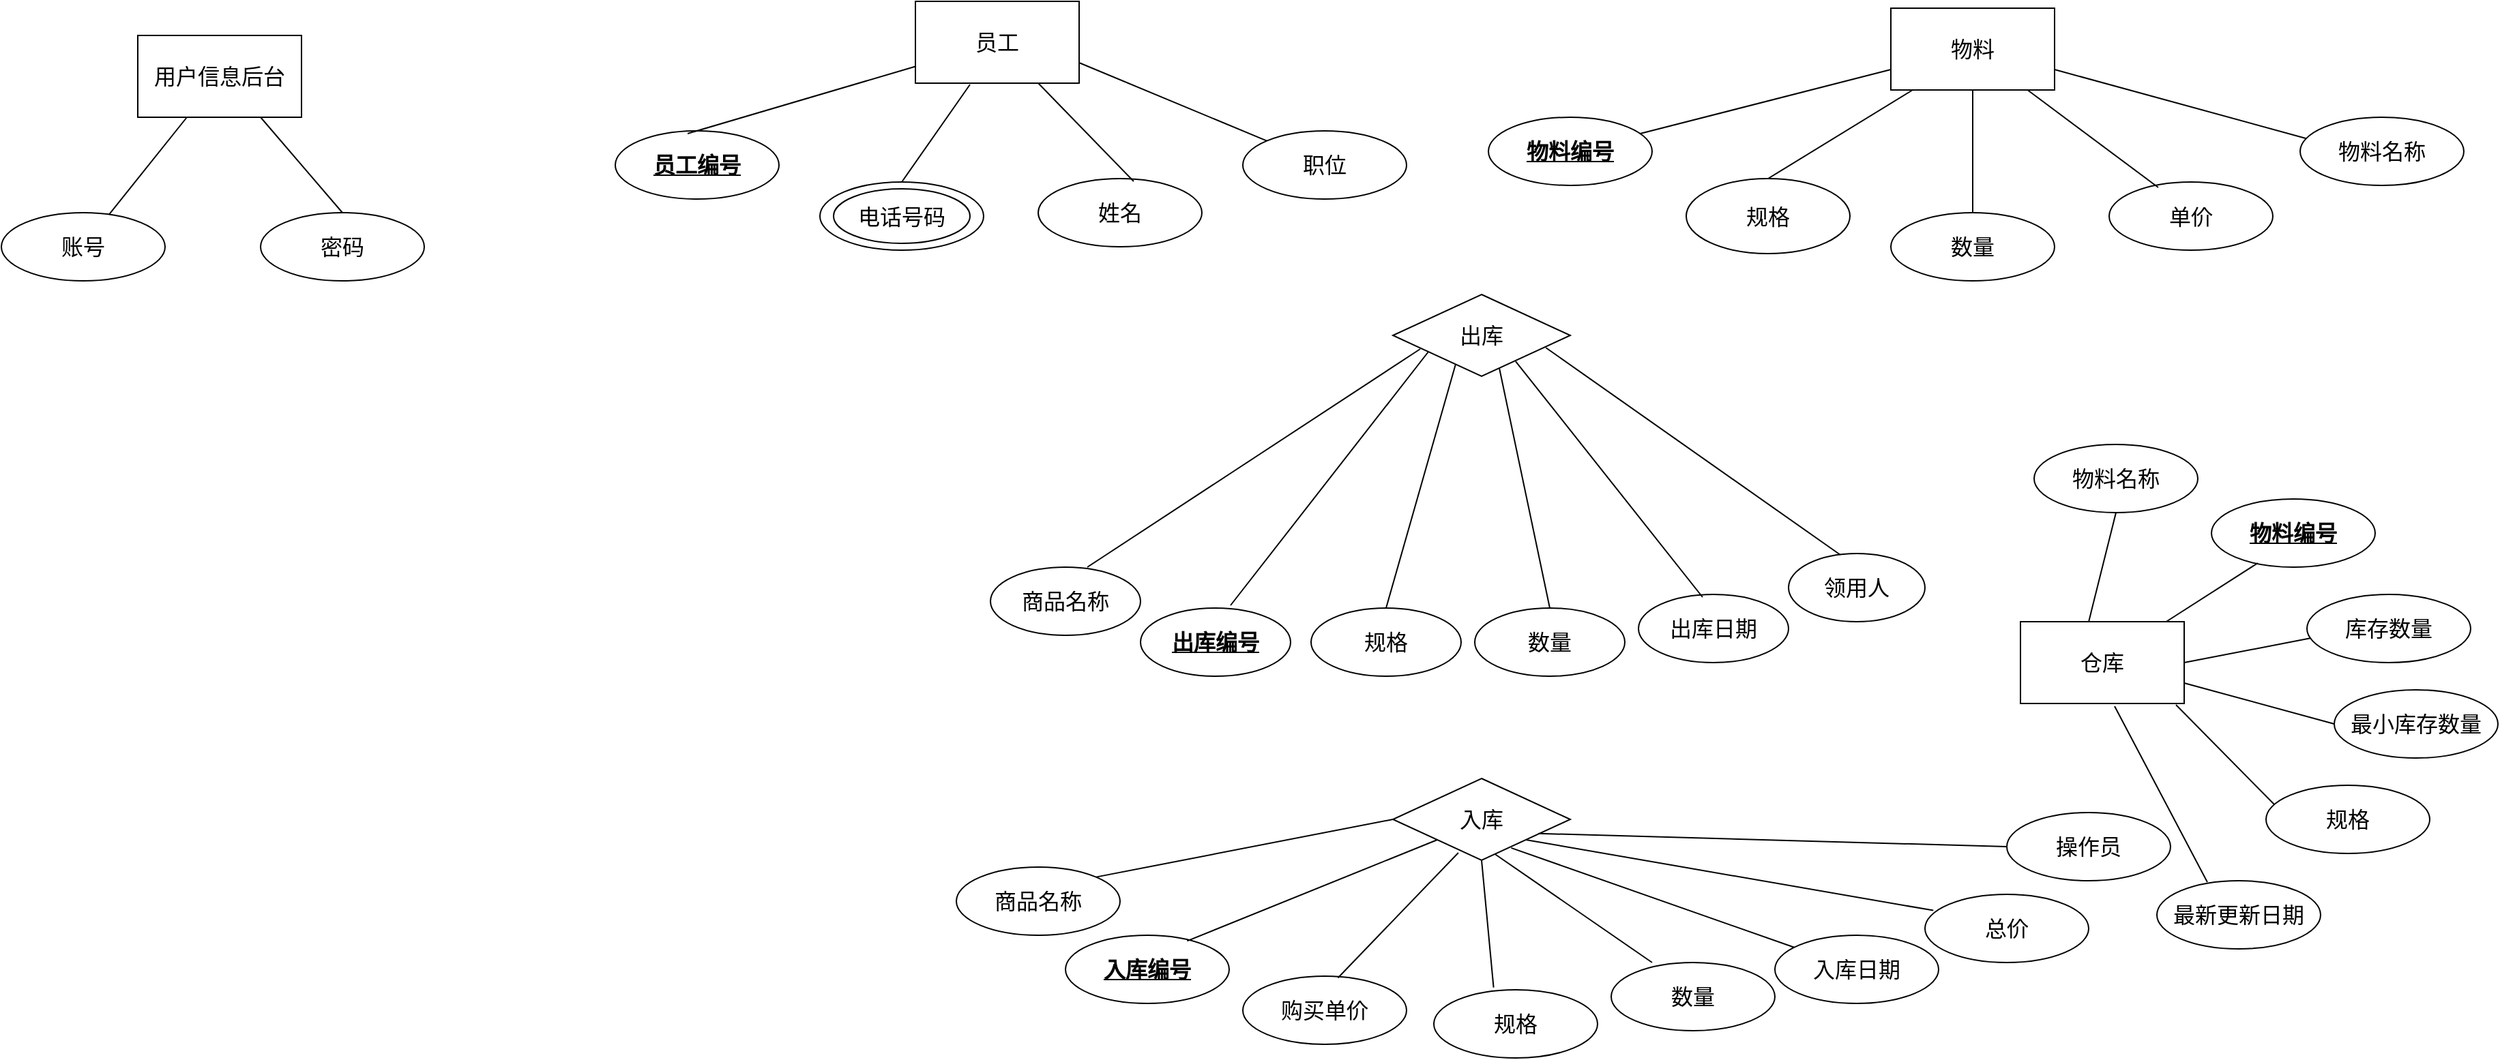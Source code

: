 <mxfile version="14.4.8" type="github">
  <diagram id="3x-6C-0-K-5pdHILHHV8" name="Page-1">
    <mxGraphModel dx="1424" dy="752" grid="1" gridSize="10" guides="1" tooltips="1" connect="1" arrows="1" fold="1" page="1" pageScale="1" pageWidth="3300" pageHeight="4681" math="0" shadow="0">
      <root>
        <mxCell id="0" />
        <mxCell id="1" parent="0" />
        <mxCell id="z2U0kG40jGPZimGbsGk0-105" value="物料" style="rounded=0;whiteSpace=wrap;html=1;fontSize=16;fontStyle=0" vertex="1" parent="1">
          <mxGeometry x="1415" y="200" width="120" height="60" as="geometry" />
        </mxCell>
        <mxCell id="z2U0kG40jGPZimGbsGk0-106" value="" style="endArrow=none;html=1;exitX=0;exitY=0.75;exitDx=0;exitDy=0;fontSize=16;fontStyle=0;" edge="1" source="z2U0kG40jGPZimGbsGk0-105" target="z2U0kG40jGPZimGbsGk0-107" parent="1">
          <mxGeometry width="50" height="50" relative="1" as="geometry">
            <mxPoint x="1425" y="180" as="sourcePoint" />
            <mxPoint x="1605" y="190" as="targetPoint" />
          </mxGeometry>
        </mxCell>
        <mxCell id="z2U0kG40jGPZimGbsGk0-107" value="物料编号" style="ellipse;whiteSpace=wrap;html=1;fontStyle=5;fontSize=16;" vertex="1" parent="1">
          <mxGeometry x="1120" y="280" width="120" height="50" as="geometry" />
        </mxCell>
        <mxCell id="z2U0kG40jGPZimGbsGk0-108" value="" style="endArrow=none;html=1;exitX=1;exitY=0.75;exitDx=0;exitDy=0;fontSize=16;fontStyle=0;entryX=0.05;entryY=0.32;entryDx=0;entryDy=0;entryPerimeter=0;" edge="1" source="z2U0kG40jGPZimGbsGk0-105" target="z2U0kG40jGPZimGbsGk0-109" parent="1">
          <mxGeometry width="50" height="50" relative="1" as="geometry">
            <mxPoint x="1565" y="320" as="sourcePoint" />
            <mxPoint x="1710" y="300" as="targetPoint" />
          </mxGeometry>
        </mxCell>
        <mxCell id="z2U0kG40jGPZimGbsGk0-109" value="物料名称" style="ellipse;whiteSpace=wrap;html=1;fontSize=16;fontStyle=0" vertex="1" parent="1">
          <mxGeometry x="1715" y="280" width="120" height="50" as="geometry" />
        </mxCell>
        <mxCell id="z2U0kG40jGPZimGbsGk0-110" value="单价" style="ellipse;whiteSpace=wrap;html=1;fontSize=16;fontStyle=0" vertex="1" parent="1">
          <mxGeometry x="1575" y="327.5" width="120" height="50" as="geometry" />
        </mxCell>
        <mxCell id="z2U0kG40jGPZimGbsGk0-111" value="" style="endArrow=none;html=1;entryX=0.3;entryY=0.08;entryDx=0;entryDy=0;fontSize=16;fontStyle=0;entryPerimeter=0;" edge="1" source="z2U0kG40jGPZimGbsGk0-105" target="z2U0kG40jGPZimGbsGk0-110" parent="1">
          <mxGeometry width="50" height="50" relative="1" as="geometry">
            <mxPoint x="1525" y="350" as="sourcePoint" />
            <mxPoint x="1585" y="340" as="targetPoint" />
          </mxGeometry>
        </mxCell>
        <mxCell id="z2U0kG40jGPZimGbsGk0-112" value="规格" style="ellipse;whiteSpace=wrap;html=1;fontSize=16;fontStyle=0" vertex="1" parent="1">
          <mxGeometry x="1265" y="325" width="120" height="55" as="geometry" />
        </mxCell>
        <mxCell id="z2U0kG40jGPZimGbsGk0-113" value="" style="endArrow=none;html=1;exitX=0.133;exitY=1;exitDx=0;exitDy=0;entryX=0.5;entryY=0;entryDx=0;entryDy=0;fontSize=16;fontStyle=0;exitPerimeter=0;" edge="1" source="z2U0kG40jGPZimGbsGk0-105" target="z2U0kG40jGPZimGbsGk0-112" parent="1">
          <mxGeometry width="50" height="50" relative="1" as="geometry">
            <mxPoint x="1445" y="420" as="sourcePoint" />
            <mxPoint x="1585" y="410" as="targetPoint" />
          </mxGeometry>
        </mxCell>
        <mxCell id="z2U0kG40jGPZimGbsGk0-114" value="数量" style="ellipse;whiteSpace=wrap;html=1;fontSize=16;fontStyle=0" vertex="1" parent="1">
          <mxGeometry x="1415" y="350" width="120" height="50" as="geometry" />
        </mxCell>
        <mxCell id="z2U0kG40jGPZimGbsGk0-115" value="" style="endArrow=none;html=1;exitX=0.5;exitY=1;exitDx=0;exitDy=0;fontSize=16;fontStyle=0;entryX=0.5;entryY=0;entryDx=0;entryDy=0;" edge="1" source="z2U0kG40jGPZimGbsGk0-105" parent="1" target="z2U0kG40jGPZimGbsGk0-114">
          <mxGeometry width="50" height="50" relative="1" as="geometry">
            <mxPoint x="1515" y="190" as="sourcePoint" />
            <mxPoint x="1365" y="150" as="targetPoint" />
          </mxGeometry>
        </mxCell>
        <mxCell id="z2U0kG40jGPZimGbsGk0-116" value="员工" style="rounded=0;whiteSpace=wrap;html=1;fontSize=16;fontStyle=0" vertex="1" parent="1">
          <mxGeometry x="700" y="195" width="120" height="60" as="geometry" />
        </mxCell>
        <mxCell id="z2U0kG40jGPZimGbsGk0-119" value="" style="ellipse;whiteSpace=wrap;html=1;fontSize=16;fontStyle=0" vertex="1" parent="1">
          <mxGeometry x="630" y="327.5" width="120" height="50" as="geometry" />
        </mxCell>
        <mxCell id="z2U0kG40jGPZimGbsGk0-120" value="姓名" style="ellipse;whiteSpace=wrap;html=1;fontSize=16;fontStyle=0" vertex="1" parent="1">
          <mxGeometry x="790" y="325" width="120" height="50" as="geometry" />
        </mxCell>
        <mxCell id="z2U0kG40jGPZimGbsGk0-121" value="职位" style="ellipse;whiteSpace=wrap;html=1;fontSize=16;fontStyle=0" vertex="1" parent="1">
          <mxGeometry x="940" y="290" width="120" height="50" as="geometry" />
        </mxCell>
        <mxCell id="z2U0kG40jGPZimGbsGk0-122" value="&lt;u style=&quot;font-size: 16px;&quot;&gt;员工编号&lt;/u&gt;" style="ellipse;whiteSpace=wrap;html=1;fontSize=16;fontStyle=1" vertex="1" parent="1">
          <mxGeometry x="480" y="290" width="120" height="50" as="geometry" />
        </mxCell>
        <mxCell id="z2U0kG40jGPZimGbsGk0-123" value="电话号码" style="ellipse;whiteSpace=wrap;html=1;fontSize=16;fontStyle=0" vertex="1" parent="1">
          <mxGeometry x="640" y="332.5" width="100" height="40" as="geometry" />
        </mxCell>
        <mxCell id="z2U0kG40jGPZimGbsGk0-124" value="" style="endArrow=none;html=1;entryX=0.442;entryY=0.04;entryDx=0;entryDy=0;fontSize=16;fontStyle=0;entryPerimeter=0;" edge="1" source="z2U0kG40jGPZimGbsGk0-116" target="z2U0kG40jGPZimGbsGk0-122" parent="1">
          <mxGeometry width="50" height="50" relative="1" as="geometry">
            <mxPoint x="700" y="205" as="sourcePoint" />
            <mxPoint x="750" y="155" as="targetPoint" />
          </mxGeometry>
        </mxCell>
        <mxCell id="z2U0kG40jGPZimGbsGk0-125" value="" style="endArrow=none;html=1;entryX=0.5;entryY=0;entryDx=0;entryDy=0;fontSize=16;fontStyle=0;" edge="1" target="z2U0kG40jGPZimGbsGk0-119" parent="1">
          <mxGeometry width="50" height="50" relative="1" as="geometry">
            <mxPoint x="740" y="256" as="sourcePoint" />
            <mxPoint x="760" y="335" as="targetPoint" />
          </mxGeometry>
        </mxCell>
        <mxCell id="z2U0kG40jGPZimGbsGk0-126" value="" style="endArrow=none;html=1;entryX=0.583;entryY=0.04;entryDx=0;entryDy=0;exitX=0.75;exitY=1;exitDx=0;exitDy=0;fontSize=16;fontStyle=0;entryPerimeter=0;" edge="1" source="z2U0kG40jGPZimGbsGk0-116" target="z2U0kG40jGPZimGbsGk0-120" parent="1">
          <mxGeometry width="50" height="50" relative="1" as="geometry">
            <mxPoint x="620" y="425" as="sourcePoint" />
            <mxPoint x="670" y="375" as="targetPoint" />
          </mxGeometry>
        </mxCell>
        <mxCell id="z2U0kG40jGPZimGbsGk0-127" value="" style="endArrow=none;html=1;fontSize=16;fontStyle=0;exitX=1;exitY=0.75;exitDx=0;exitDy=0;" edge="1" parent="1" source="z2U0kG40jGPZimGbsGk0-116" target="z2U0kG40jGPZimGbsGk0-121">
          <mxGeometry width="50" height="50" relative="1" as="geometry">
            <mxPoint x="820" y="195" as="sourcePoint" />
            <mxPoint x="870" y="145" as="targetPoint" />
          </mxGeometry>
        </mxCell>
        <mxCell id="z2U0kG40jGPZimGbsGk0-129" value="仓库" style="rounded=0;whiteSpace=wrap;html=1;fontSize=16;fontStyle=0" vertex="1" parent="1">
          <mxGeometry x="1510" y="650" width="120" height="60" as="geometry" />
        </mxCell>
        <mxCell id="z2U0kG40jGPZimGbsGk0-130" value="入库" style="rhombus;whiteSpace=wrap;html=1;fontSize=16;fontStyle=0" vertex="1" parent="1">
          <mxGeometry x="1050" y="765" width="130" height="60" as="geometry" />
        </mxCell>
        <mxCell id="z2U0kG40jGPZimGbsGk0-131" value="出库" style="rhombus;whiteSpace=wrap;html=1;fontSize=16;fontStyle=0" vertex="1" parent="1">
          <mxGeometry x="1050" y="410" width="130" height="60" as="geometry" />
        </mxCell>
        <mxCell id="z2U0kG40jGPZimGbsGk0-132" value="物料编号" style="ellipse;whiteSpace=wrap;html=1;fontStyle=5;fontSize=16;" vertex="1" parent="1">
          <mxGeometry x="1650" y="560" width="120" height="50" as="geometry" />
        </mxCell>
        <mxCell id="z2U0kG40jGPZimGbsGk0-133" value="库存数量" style="ellipse;whiteSpace=wrap;html=1;fontSize=16;fontStyle=0" vertex="1" parent="1">
          <mxGeometry x="1720" y="630" width="120" height="50" as="geometry" />
        </mxCell>
        <mxCell id="z2U0kG40jGPZimGbsGk0-134" value="规格" style="ellipse;whiteSpace=wrap;html=1;fontSize=16;fontStyle=0" vertex="1" parent="1">
          <mxGeometry x="1690" y="770" width="120" height="50" as="geometry" />
        </mxCell>
        <mxCell id="z2U0kG40jGPZimGbsGk0-135" value="最新更新日期" style="ellipse;whiteSpace=wrap;html=1;fontSize=16;fontStyle=0" vertex="1" parent="1">
          <mxGeometry x="1610" y="840" width="120" height="50" as="geometry" />
        </mxCell>
        <mxCell id="z2U0kG40jGPZimGbsGk0-136" value="物料名称" style="ellipse;whiteSpace=wrap;html=1;fontSize=16;fontStyle=0" vertex="1" parent="1">
          <mxGeometry x="1520" y="520" width="120" height="50" as="geometry" />
        </mxCell>
        <mxCell id="z2U0kG40jGPZimGbsGk0-137" value="最小库存数量" style="ellipse;whiteSpace=wrap;html=1;fontSize=16;fontStyle=0" vertex="1" parent="1">
          <mxGeometry x="1740" y="700" width="120" height="50" as="geometry" />
        </mxCell>
        <mxCell id="z2U0kG40jGPZimGbsGk0-138" value="" style="endArrow=none;html=1;entryX=0.5;entryY=1;entryDx=0;entryDy=0;exitX=0.417;exitY=0;exitDx=0;exitDy=0;exitPerimeter=0;fontSize=16;fontStyle=0" edge="1" source="z2U0kG40jGPZimGbsGk0-129" target="z2U0kG40jGPZimGbsGk0-136" parent="1">
          <mxGeometry width="50" height="50" relative="1" as="geometry">
            <mxPoint x="1550" y="640" as="sourcePoint" />
            <mxPoint x="1600" y="590" as="targetPoint" />
          </mxGeometry>
        </mxCell>
        <mxCell id="z2U0kG40jGPZimGbsGk0-139" value="" style="endArrow=none;html=1;entryX=0.283;entryY=0.94;entryDx=0;entryDy=0;entryPerimeter=0;fontSize=16;fontStyle=0" edge="1" source="z2U0kG40jGPZimGbsGk0-129" target="z2U0kG40jGPZimGbsGk0-132" parent="1">
          <mxGeometry width="50" height="50" relative="1" as="geometry">
            <mxPoint x="1640" y="670" as="sourcePoint" />
            <mxPoint x="1683" y="600" as="targetPoint" />
          </mxGeometry>
        </mxCell>
        <mxCell id="z2U0kG40jGPZimGbsGk0-140" value="" style="endArrow=none;html=1;entryX=0.025;entryY=0.64;entryDx=0;entryDy=0;entryPerimeter=0;exitX=1;exitY=0.5;exitDx=0;exitDy=0;fontSize=16;fontStyle=0" edge="1" source="z2U0kG40jGPZimGbsGk0-129" target="z2U0kG40jGPZimGbsGk0-133" parent="1">
          <mxGeometry width="50" height="50" relative="1" as="geometry">
            <mxPoint x="1670" y="720" as="sourcePoint" />
            <mxPoint x="1720" y="670" as="targetPoint" />
          </mxGeometry>
        </mxCell>
        <mxCell id="z2U0kG40jGPZimGbsGk0-141" value="" style="endArrow=none;html=1;entryX=0;entryY=0.5;entryDx=0;entryDy=0;exitX=1;exitY=0.75;exitDx=0;exitDy=0;fontSize=16;fontStyle=0" edge="1" source="z2U0kG40jGPZimGbsGk0-129" target="z2U0kG40jGPZimGbsGk0-137" parent="1">
          <mxGeometry width="50" height="50" relative="1" as="geometry">
            <mxPoint x="1700" y="750" as="sourcePoint" />
            <mxPoint x="1750" y="700" as="targetPoint" />
          </mxGeometry>
        </mxCell>
        <mxCell id="z2U0kG40jGPZimGbsGk0-142" value="" style="endArrow=none;html=1;entryX=0.05;entryY=0.28;entryDx=0;entryDy=0;entryPerimeter=0;exitX=0.95;exitY=1.017;exitDx=0;exitDy=0;exitPerimeter=0;fontSize=16;fontStyle=0" edge="1" source="z2U0kG40jGPZimGbsGk0-129" target="z2U0kG40jGPZimGbsGk0-134" parent="1">
          <mxGeometry width="50" height="50" relative="1" as="geometry">
            <mxPoint x="1600" y="810" as="sourcePoint" />
            <mxPoint x="1650" y="760" as="targetPoint" />
          </mxGeometry>
        </mxCell>
        <mxCell id="z2U0kG40jGPZimGbsGk0-143" value="" style="endArrow=none;html=1;entryX=0.308;entryY=0.02;entryDx=0;entryDy=0;entryPerimeter=0;exitX=0.575;exitY=1.033;exitDx=0;exitDy=0;exitPerimeter=0;fontSize=16;fontStyle=0" edge="1" source="z2U0kG40jGPZimGbsGk0-129" target="z2U0kG40jGPZimGbsGk0-135" parent="1">
          <mxGeometry width="50" height="50" relative="1" as="geometry">
            <mxPoint x="1590" y="840" as="sourcePoint" />
            <mxPoint x="1640" y="790" as="targetPoint" />
          </mxGeometry>
        </mxCell>
        <mxCell id="z2U0kG40jGPZimGbsGk0-146" value="商品名称" style="ellipse;whiteSpace=wrap;html=1;fontSize=16;fontStyle=0" vertex="1" parent="1">
          <mxGeometry x="730" y="830" width="120" height="50" as="geometry" />
        </mxCell>
        <mxCell id="z2U0kG40jGPZimGbsGk0-147" value="规格" style="ellipse;whiteSpace=wrap;html=1;fontSize=16;fontStyle=0" vertex="1" parent="1">
          <mxGeometry x="1080" y="920" width="120" height="50" as="geometry" />
        </mxCell>
        <mxCell id="z2U0kG40jGPZimGbsGk0-148" value="总价" style="ellipse;whiteSpace=wrap;html=1;fontSize=16;fontStyle=0" vertex="1" parent="1">
          <mxGeometry x="1440" y="850" width="120" height="50" as="geometry" />
        </mxCell>
        <mxCell id="z2U0kG40jGPZimGbsGk0-149" value="数量" style="ellipse;whiteSpace=wrap;html=1;fontSize=16;fontStyle=0" vertex="1" parent="1">
          <mxGeometry x="1210" y="900" width="120" height="50" as="geometry" />
        </mxCell>
        <mxCell id="z2U0kG40jGPZimGbsGk0-150" value="操作员" style="ellipse;whiteSpace=wrap;html=1;fontSize=16;fontStyle=0" vertex="1" parent="1">
          <mxGeometry x="1500" y="790" width="120" height="50" as="geometry" />
        </mxCell>
        <mxCell id="z2U0kG40jGPZimGbsGk0-151" value="入库编号" style="ellipse;whiteSpace=wrap;html=1;fontStyle=5;fontSize=16;" vertex="1" parent="1">
          <mxGeometry x="810" y="880" width="120" height="50" as="geometry" />
        </mxCell>
        <mxCell id="z2U0kG40jGPZimGbsGk0-152" value="购买单价" style="ellipse;whiteSpace=wrap;html=1;fontSize=16;fontStyle=0" vertex="1" parent="1">
          <mxGeometry x="940" y="910" width="120" height="50" as="geometry" />
        </mxCell>
        <mxCell id="z2U0kG40jGPZimGbsGk0-153" value="入库日期" style="ellipse;whiteSpace=wrap;html=1;fontSize=16;fontStyle=0" vertex="1" parent="1">
          <mxGeometry x="1330" y="880" width="120" height="50" as="geometry" />
        </mxCell>
        <mxCell id="z2U0kG40jGPZimGbsGk0-154" value="" style="endArrow=none;html=1;entryX=0;entryY=0.5;entryDx=0;entryDy=0;exitX=1;exitY=0;exitDx=0;exitDy=0;fontSize=16;fontStyle=0" edge="1" source="z2U0kG40jGPZimGbsGk0-146" target="z2U0kG40jGPZimGbsGk0-130" parent="1">
          <mxGeometry width="50" height="50" relative="1" as="geometry">
            <mxPoint x="900" y="820" as="sourcePoint" />
            <mxPoint x="950" y="770" as="targetPoint" />
          </mxGeometry>
        </mxCell>
        <mxCell id="z2U0kG40jGPZimGbsGk0-155" value="" style="endArrow=none;html=1;entryX=0;entryY=1;entryDx=0;entryDy=0;exitX=0.743;exitY=0.084;exitDx=0;exitDy=0;exitPerimeter=0;fontSize=16;fontStyle=0" edge="1" source="z2U0kG40jGPZimGbsGk0-151" target="z2U0kG40jGPZimGbsGk0-130" parent="1">
          <mxGeometry width="50" height="50" relative="1" as="geometry">
            <mxPoint x="1050" y="900" as="sourcePoint" />
            <mxPoint x="1100" y="850" as="targetPoint" />
          </mxGeometry>
        </mxCell>
        <mxCell id="z2U0kG40jGPZimGbsGk0-156" value="" style="endArrow=none;html=1;entryX=0.369;entryY=0.908;entryDx=0;entryDy=0;entryPerimeter=0;exitX=0.581;exitY=0.025;exitDx=0;exitDy=0;exitPerimeter=0;fontSize=16;fontStyle=0" edge="1" source="z2U0kG40jGPZimGbsGk0-152" target="z2U0kG40jGPZimGbsGk0-130" parent="1">
          <mxGeometry width="50" height="50" relative="1" as="geometry">
            <mxPoint x="1050" y="920" as="sourcePoint" />
            <mxPoint x="1100" y="870" as="targetPoint" />
          </mxGeometry>
        </mxCell>
        <mxCell id="z2U0kG40jGPZimGbsGk0-157" value="" style="endArrow=none;html=1;entryX=0.5;entryY=1;entryDx=0;entryDy=0;exitX=0.365;exitY=-0.034;exitDx=0;exitDy=0;exitPerimeter=0;fontSize=16;fontStyle=0" edge="1" source="z2U0kG40jGPZimGbsGk0-147" target="z2U0kG40jGPZimGbsGk0-130" parent="1">
          <mxGeometry width="50" height="50" relative="1" as="geometry">
            <mxPoint x="1080" y="910" as="sourcePoint" />
            <mxPoint x="1130" y="860" as="targetPoint" />
          </mxGeometry>
        </mxCell>
        <mxCell id="z2U0kG40jGPZimGbsGk0-158" value="" style="endArrow=none;html=1;entryX=0.577;entryY=0.927;entryDx=0;entryDy=0;exitX=0.25;exitY=0;exitDx=0;exitDy=0;exitPerimeter=0;entryPerimeter=0;fontSize=16;fontStyle=0" edge="1" source="z2U0kG40jGPZimGbsGk0-149" target="z2U0kG40jGPZimGbsGk0-130" parent="1">
          <mxGeometry width="50" height="50" relative="1" as="geometry">
            <mxPoint x="1200" y="890" as="sourcePoint" />
            <mxPoint x="1250" y="840" as="targetPoint" />
          </mxGeometry>
        </mxCell>
        <mxCell id="z2U0kG40jGPZimGbsGk0-159" value="" style="endArrow=none;html=1;entryX=0.667;entryY=0.849;entryDx=0;entryDy=0;entryPerimeter=0;fontSize=16;fontStyle=0" edge="1" source="z2U0kG40jGPZimGbsGk0-153" target="z2U0kG40jGPZimGbsGk0-130" parent="1">
          <mxGeometry width="50" height="50" relative="1" as="geometry">
            <mxPoint x="1260" y="900" as="sourcePoint" />
            <mxPoint x="1310" y="850" as="targetPoint" />
          </mxGeometry>
        </mxCell>
        <mxCell id="z2U0kG40jGPZimGbsGk0-160" value="" style="endArrow=none;html=1;entryX=1;entryY=1;entryDx=0;entryDy=0;exitX=0.051;exitY=0.236;exitDx=0;exitDy=0;exitPerimeter=0;fontSize=16;fontStyle=0" edge="1" source="z2U0kG40jGPZimGbsGk0-148" target="z2U0kG40jGPZimGbsGk0-130" parent="1">
          <mxGeometry width="50" height="50" relative="1" as="geometry">
            <mxPoint x="1320" y="860" as="sourcePoint" />
            <mxPoint x="1370" y="810" as="targetPoint" />
          </mxGeometry>
        </mxCell>
        <mxCell id="z2U0kG40jGPZimGbsGk0-161" value="" style="endArrow=none;html=1;entryX=0;entryY=0.5;entryDx=0;entryDy=0;exitX=0.821;exitY=0.673;exitDx=0;exitDy=0;exitPerimeter=0;fontSize=16;fontStyle=0" edge="1" source="z2U0kG40jGPZimGbsGk0-130" target="z2U0kG40jGPZimGbsGk0-150" parent="1">
          <mxGeometry width="50" height="50" relative="1" as="geometry">
            <mxPoint x="1340" y="840" as="sourcePoint" />
            <mxPoint x="1390" y="790" as="targetPoint" />
          </mxGeometry>
        </mxCell>
        <mxCell id="z2U0kG40jGPZimGbsGk0-167" value="商品名称" style="ellipse;whiteSpace=wrap;html=1;fontSize=16;fontStyle=0" vertex="1" parent="1">
          <mxGeometry x="755" y="610" width="110" height="50" as="geometry" />
        </mxCell>
        <mxCell id="z2U0kG40jGPZimGbsGk0-168" value="规格" style="ellipse;whiteSpace=wrap;html=1;fontSize=16;fontStyle=0" vertex="1" parent="1">
          <mxGeometry x="990" y="640" width="110" height="50" as="geometry" />
        </mxCell>
        <mxCell id="z2U0kG40jGPZimGbsGk0-169" value="数量" style="ellipse;whiteSpace=wrap;html=1;fontSize=16;fontStyle=0" vertex="1" parent="1">
          <mxGeometry x="1110" y="640" width="110" height="50" as="geometry" />
        </mxCell>
        <mxCell id="z2U0kG40jGPZimGbsGk0-170" value="领用人" style="ellipse;whiteSpace=wrap;html=1;fontSize=16;fontStyle=0" vertex="1" parent="1">
          <mxGeometry x="1340" y="600" width="100" height="50" as="geometry" />
        </mxCell>
        <mxCell id="z2U0kG40jGPZimGbsGk0-171" value="出库编号" style="ellipse;whiteSpace=wrap;html=1;fontStyle=5;fontSize=16;" vertex="1" parent="1">
          <mxGeometry x="865" y="640" width="110" height="50" as="geometry" />
        </mxCell>
        <mxCell id="z2U0kG40jGPZimGbsGk0-172" value="出库日期" style="ellipse;whiteSpace=wrap;html=1;fontSize=16;fontStyle=0" vertex="1" parent="1">
          <mxGeometry x="1230" y="630" width="110" height="50" as="geometry" />
        </mxCell>
        <mxCell id="z2U0kG40jGPZimGbsGk0-173" value="" style="endArrow=none;html=1;fontSize=16;fontStyle=0" edge="1" parent="1">
          <mxGeometry width="50" height="50" relative="1" as="geometry">
            <mxPoint x="826" y="610" as="sourcePoint" />
            <mxPoint x="1070" y="450" as="targetPoint" />
          </mxGeometry>
        </mxCell>
        <mxCell id="z2U0kG40jGPZimGbsGk0-174" value="" style="endArrow=none;html=1;entryX=0.2;entryY=0.7;entryDx=0;entryDy=0;entryPerimeter=0;fontSize=16;fontStyle=0" edge="1" target="z2U0kG40jGPZimGbsGk0-131" parent="1">
          <mxGeometry width="50" height="50" relative="1" as="geometry">
            <mxPoint x="931" y="638" as="sourcePoint" />
            <mxPoint x="1040" y="550" as="targetPoint" />
          </mxGeometry>
        </mxCell>
        <mxCell id="z2U0kG40jGPZimGbsGk0-175" value="" style="endArrow=none;html=1;entryX=0.354;entryY=0.85;entryDx=0;entryDy=0;entryPerimeter=0;exitX=0.5;exitY=0;exitDx=0;exitDy=0;fontSize=16;fontStyle=0" edge="1" source="z2U0kG40jGPZimGbsGk0-168" target="z2U0kG40jGPZimGbsGk0-131" parent="1">
          <mxGeometry width="50" height="50" relative="1" as="geometry">
            <mxPoint x="1050" y="610" as="sourcePoint" />
            <mxPoint x="1100" y="560" as="targetPoint" />
          </mxGeometry>
        </mxCell>
        <mxCell id="z2U0kG40jGPZimGbsGk0-176" value="" style="endArrow=none;html=1;entryX=0.6;entryY=0.9;entryDx=0;entryDy=0;entryPerimeter=0;exitX=0.5;exitY=0;exitDx=0;exitDy=0;fontSize=16;fontStyle=0" edge="1" source="z2U0kG40jGPZimGbsGk0-169" target="z2U0kG40jGPZimGbsGk0-131" parent="1">
          <mxGeometry width="50" height="50" relative="1" as="geometry">
            <mxPoint x="1120" y="570" as="sourcePoint" />
            <mxPoint x="1170" y="520" as="targetPoint" />
          </mxGeometry>
        </mxCell>
        <mxCell id="z2U0kG40jGPZimGbsGk0-177" value="" style="endArrow=none;html=1;entryX=0.692;entryY=0.817;entryDx=0;entryDy=0;entryPerimeter=0;exitX=0.427;exitY=0.04;exitDx=0;exitDy=0;exitPerimeter=0;fontSize=16;fontStyle=0" edge="1" source="z2U0kG40jGPZimGbsGk0-172" target="z2U0kG40jGPZimGbsGk0-131" parent="1">
          <mxGeometry width="50" height="50" relative="1" as="geometry">
            <mxPoint x="1285" y="628" as="sourcePoint" />
            <mxPoint x="1240" y="530" as="targetPoint" />
          </mxGeometry>
        </mxCell>
        <mxCell id="z2U0kG40jGPZimGbsGk0-178" value="" style="endArrow=none;html=1;entryX=0.862;entryY=0.65;entryDx=0;entryDy=0;entryPerimeter=0;exitX=0.38;exitY=0.02;exitDx=0;exitDy=0;exitPerimeter=0;fontSize=16;fontStyle=0" edge="1" source="z2U0kG40jGPZimGbsGk0-170" target="z2U0kG40jGPZimGbsGk0-131" parent="1">
          <mxGeometry width="50" height="50" relative="1" as="geometry">
            <mxPoint x="1390" y="598" as="sourcePoint" />
            <mxPoint x="1340" y="560" as="targetPoint" />
          </mxGeometry>
        </mxCell>
        <mxCell id="z2U0kG40jGPZimGbsGk0-194" value="账号" style="ellipse;whiteSpace=wrap;html=1;fontSize=16;fontStyle=0" vertex="1" parent="1">
          <mxGeometry x="30" y="350" width="120" height="50" as="geometry" />
        </mxCell>
        <mxCell id="z2U0kG40jGPZimGbsGk0-195" value="密码" style="ellipse;whiteSpace=wrap;html=1;fontSize=16;fontStyle=0" vertex="1" parent="1">
          <mxGeometry x="220" y="350" width="120" height="50" as="geometry" />
        </mxCell>
        <mxCell id="z2U0kG40jGPZimGbsGk0-196" value="用户信息后台" style="rounded=0;whiteSpace=wrap;html=1;fontSize=16;fontStyle=0" vertex="1" parent="1">
          <mxGeometry x="130" y="220" width="120" height="60" as="geometry" />
        </mxCell>
        <mxCell id="z2U0kG40jGPZimGbsGk0-197" value="" style="endArrow=none;html=1;fontSize=16;fontStyle=0" edge="1" source="z2U0kG40jGPZimGbsGk0-196" target="z2U0kG40jGPZimGbsGk0-194" parent="1">
          <mxGeometry width="50" height="50" relative="1" as="geometry">
            <mxPoint x="100" y="230" as="sourcePoint" />
            <mxPoint x="150" y="180" as="targetPoint" />
          </mxGeometry>
        </mxCell>
        <mxCell id="z2U0kG40jGPZimGbsGk0-198" value="" style="endArrow=none;html=1;entryX=0.5;entryY=0;entryDx=0;entryDy=0;fontSize=16;fontStyle=0;exitX=0.75;exitY=1;exitDx=0;exitDy=0;" edge="1" target="z2U0kG40jGPZimGbsGk0-195" parent="1" source="z2U0kG40jGPZimGbsGk0-196">
          <mxGeometry width="50" height="50" relative="1" as="geometry">
            <mxPoint x="200" y="220" as="sourcePoint" />
            <mxPoint x="350" y="190" as="targetPoint" />
          </mxGeometry>
        </mxCell>
      </root>
    </mxGraphModel>
  </diagram>
</mxfile>
